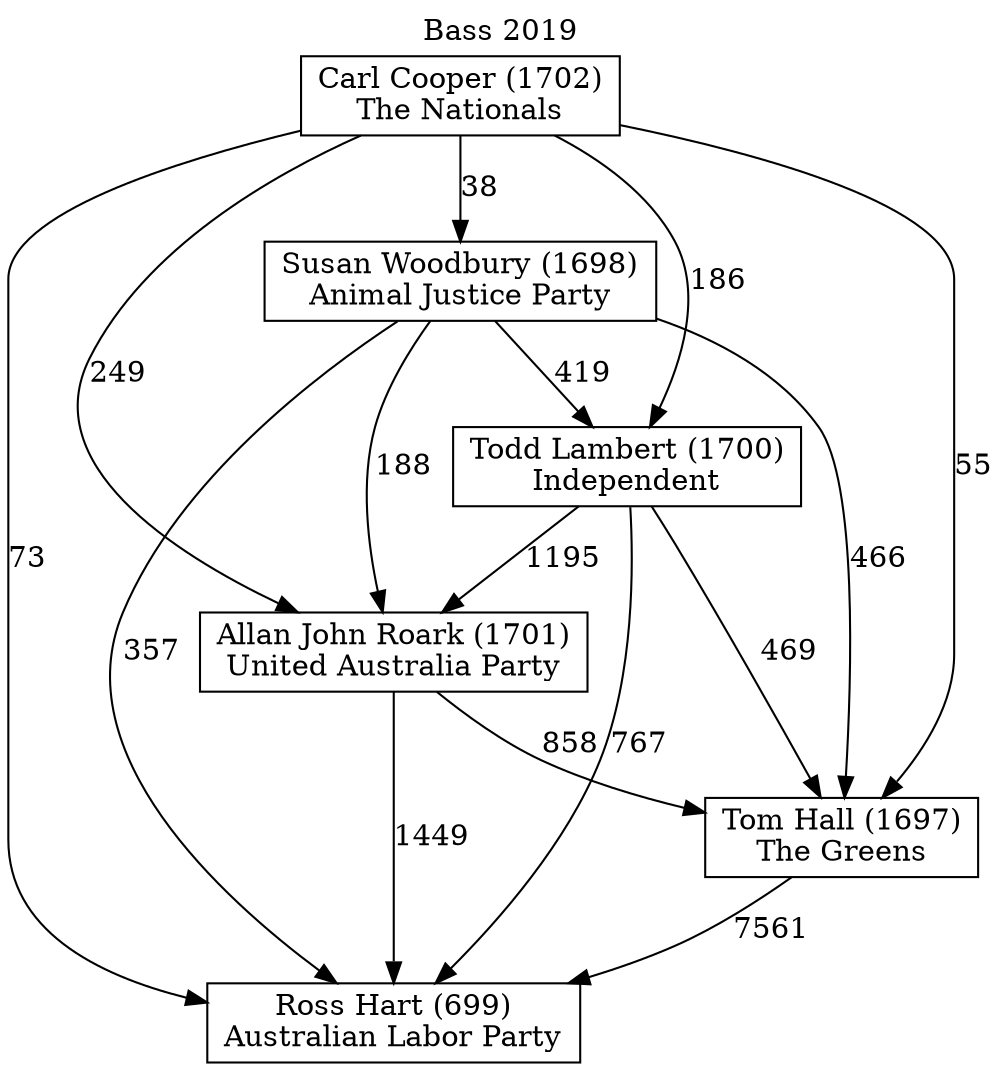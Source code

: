 // House preference flow
digraph "Ross Hart (699)_Bass_2019" {
	graph [label="Bass 2019" labelloc=t mclimit=10]
	node [shape=box]
	"Allan John Roark (1701)" [label="Allan John Roark (1701)
United Australia Party"]
	"Carl Cooper (1702)" [label="Carl Cooper (1702)
The Nationals"]
	"Ross Hart (699)" [label="Ross Hart (699)
Australian Labor Party"]
	"Susan Woodbury (1698)" [label="Susan Woodbury (1698)
Animal Justice Party"]
	"Todd Lambert (1700)" [label="Todd Lambert (1700)
Independent"]
	"Tom Hall (1697)" [label="Tom Hall (1697)
The Greens"]
	"Allan John Roark (1701)" -> "Ross Hart (699)" [label=1449]
	"Allan John Roark (1701)" -> "Tom Hall (1697)" [label=858]
	"Carl Cooper (1702)" -> "Allan John Roark (1701)" [label=249]
	"Carl Cooper (1702)" -> "Ross Hart (699)" [label=73]
	"Carl Cooper (1702)" -> "Susan Woodbury (1698)" [label=38]
	"Carl Cooper (1702)" -> "Todd Lambert (1700)" [label=186]
	"Carl Cooper (1702)" -> "Tom Hall (1697)" [label=55]
	"Susan Woodbury (1698)" -> "Allan John Roark (1701)" [label=188]
	"Susan Woodbury (1698)" -> "Ross Hart (699)" [label=357]
	"Susan Woodbury (1698)" -> "Todd Lambert (1700)" [label=419]
	"Susan Woodbury (1698)" -> "Tom Hall (1697)" [label=466]
	"Todd Lambert (1700)" -> "Allan John Roark (1701)" [label=1195]
	"Todd Lambert (1700)" -> "Ross Hart (699)" [label=767]
	"Todd Lambert (1700)" -> "Tom Hall (1697)" [label=469]
	"Tom Hall (1697)" -> "Ross Hart (699)" [label=7561]
}
